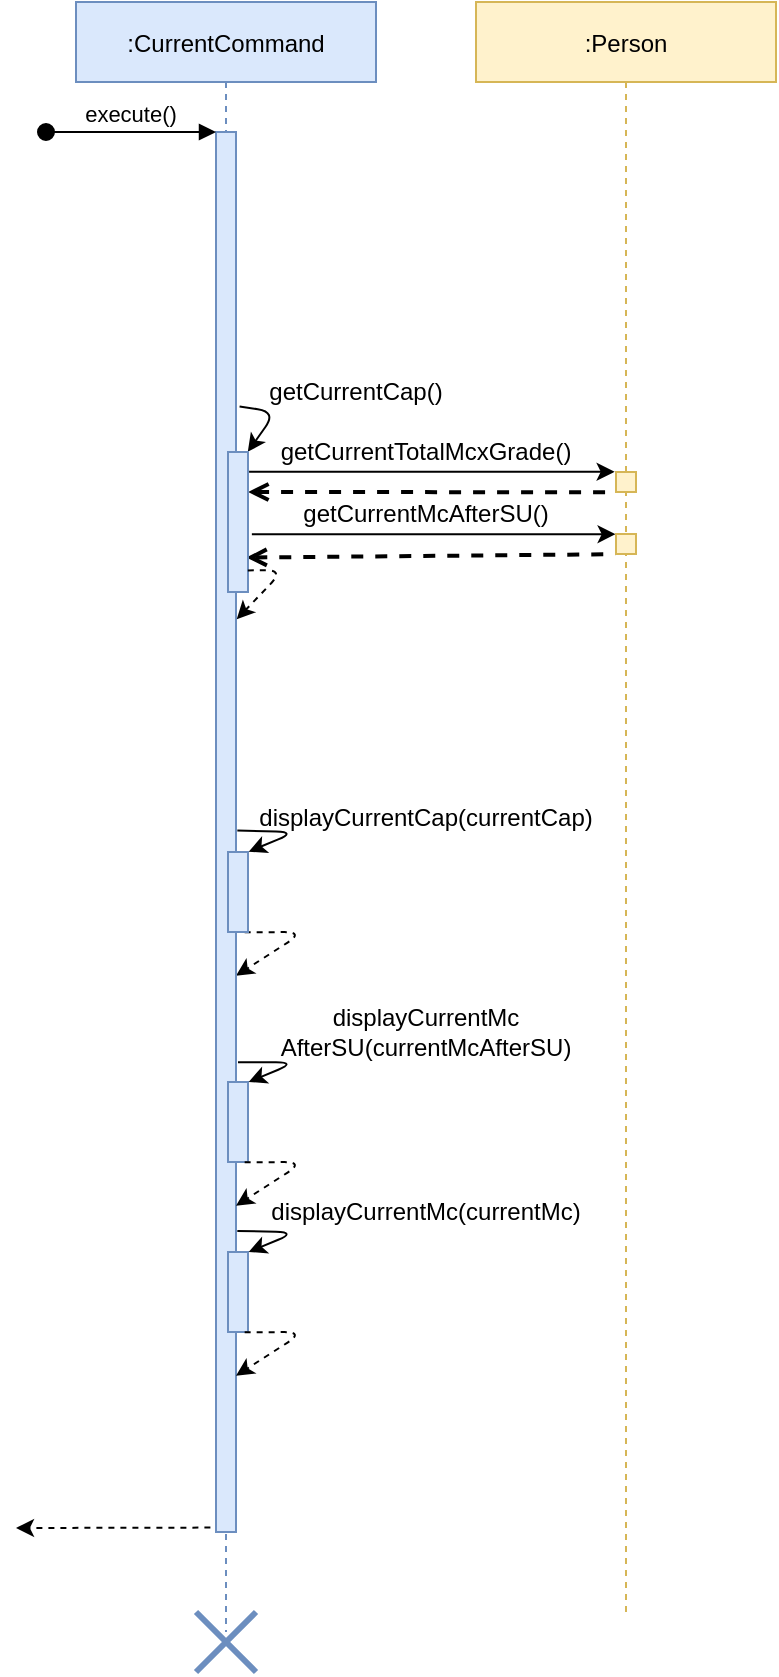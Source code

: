 <mxfile version="13.9.2" type="device"><diagram id="kgpKYQtTHZ0yAKxKKP6v" name="Page-1"><mxGraphModel dx="1038" dy="580" grid="1" gridSize="10" guides="1" tooltips="1" connect="1" arrows="1" fold="1" page="1" pageScale="1" pageWidth="827" pageHeight="1169" math="0" shadow="0"><root><mxCell id="0"/><mxCell id="1" parent="0"/><mxCell id="OehDhqGocTLMBrLsQ3r7-60" value=":Person" style="shape=umlLifeline;perimeter=lifelinePerimeter;container=0;collapsible=0;recursiveResize=0;rounded=0;shadow=0;strokeWidth=1;fillColor=#fff2cc;strokeColor=#d6b656;" parent="1" vertex="1"><mxGeometry x="270" y="25" width="150" height="805" as="geometry"/></mxCell><mxCell id="3nuBFxr9cyL0pnOWT2aG-1" value=":CurrentCommand" style="shape=umlLifeline;perimeter=lifelinePerimeter;container=0;collapsible=0;recursiveResize=0;rounded=0;shadow=0;strokeWidth=1;fillColor=#dae8fc;strokeColor=#6c8ebf;" parent="1" vertex="1"><mxGeometry x="70" y="25" width="150" height="815" as="geometry"/></mxCell><mxCell id="OehDhqGocTLMBrLsQ3r7-20" value="" style="endArrow=classic;html=1;exitX=1.179;exitY=0.196;exitDx=0;exitDy=0;exitPerimeter=0;entryX=0.989;entryY=-0.001;entryDx=0;entryDy=0;entryPerimeter=0;" parent="1" source="3nuBFxr9cyL0pnOWT2aG-2" target="OehDhqGocTLMBrLsQ3r7-10" edge="1"><mxGeometry width="50" height="50" relative="1" as="geometry"><mxPoint x="151.26" y="181.68" as="sourcePoint"/><mxPoint x="270" y="237" as="targetPoint"/><Array as="points"><mxPoint x="170" y="230"/></Array></mxGeometry></mxCell><mxCell id="OehDhqGocTLMBrLsQ3r7-21" value="getCurrentCap()" style="text;html=1;strokeColor=none;fillColor=none;align=center;verticalAlign=middle;whiteSpace=wrap;rounded=0;" parent="1" vertex="1"><mxGeometry x="150" y="210" width="120" height="20" as="geometry"/></mxCell><mxCell id="OehDhqGocTLMBrLsQ3r7-26" value="" style="endArrow=none;dashed=1;html=1;strokeWidth=2;entryX=-0.067;entryY=1.011;entryDx=0;entryDy=0;entryPerimeter=0;startArrow=open;startFill=0;exitX=1.007;exitY=0.286;exitDx=0;exitDy=0;exitPerimeter=0;" parent="1" source="OehDhqGocTLMBrLsQ3r7-10" target="OehDhqGocTLMBrLsQ3r7-14" edge="1"><mxGeometry width="50" height="50" relative="1" as="geometry"><mxPoint x="230" y="260" as="sourcePoint"/><mxPoint x="280" y="210" as="targetPoint"/></mxGeometry></mxCell><mxCell id="OehDhqGocTLMBrLsQ3r7-28" value="" style="endArrow=none;dashed=1;html=1;strokeWidth=2;entryX=-0.033;entryY=1.011;entryDx=0;entryDy=0;entryPerimeter=0;exitX=0.917;exitY=0.754;exitDx=0;exitDy=0;exitPerimeter=0;startArrow=open;startFill=0;" parent="1" source="OehDhqGocTLMBrLsQ3r7-10" target="OehDhqGocTLMBrLsQ3r7-25" edge="1"><mxGeometry width="50" height="50" relative="1" as="geometry"><mxPoint x="150" y="390.22" as="sourcePoint"/><mxPoint x="356.33" y="390" as="targetPoint"/></mxGeometry></mxCell><mxCell id="OehDhqGocTLMBrLsQ3r7-31" value="" style="endArrow=classic;html=1;entryX=-0.067;entryY=-0.011;entryDx=0;entryDy=0;entryPerimeter=0;exitX=1.054;exitY=0.141;exitDx=0;exitDy=0;exitPerimeter=0;" parent="1" source="OehDhqGocTLMBrLsQ3r7-10" target="OehDhqGocTLMBrLsQ3r7-14" edge="1"><mxGeometry width="50" height="50" relative="1" as="geometry"><mxPoint x="250" y="260" as="sourcePoint"/><mxPoint x="300" y="210" as="targetPoint"/></mxGeometry></mxCell><mxCell id="OehDhqGocTLMBrLsQ3r7-32" value="" style="endArrow=classic;html=1;exitX=1.193;exitY=0.588;exitDx=0;exitDy=0;exitPerimeter=0;entryX=-0.02;entryY=0.007;entryDx=0;entryDy=0;entryPerimeter=0;" parent="1" source="OehDhqGocTLMBrLsQ3r7-10" target="OehDhqGocTLMBrLsQ3r7-25" edge="1"><mxGeometry width="50" height="50" relative="1" as="geometry"><mxPoint x="156.0" y="260" as="sourcePoint"/><mxPoint x="360" y="260" as="targetPoint"/></mxGeometry></mxCell><mxCell id="OehDhqGocTLMBrLsQ3r7-36" value="getCurrentMcAfterSU()" style="text;html=1;strokeColor=none;fillColor=none;align=center;verticalAlign=middle;whiteSpace=wrap;rounded=0;" parent="1" vertex="1"><mxGeometry x="205" y="271" width="80" height="20" as="geometry"/></mxCell><mxCell id="OehDhqGocTLMBrLsQ3r7-39" value="" style="endArrow=classic;html=1;entryX=1.033;entryY=-0.004;entryDx=0;entryDy=0;entryPerimeter=0;exitX=1.067;exitY=0.499;exitDx=0;exitDy=0;exitPerimeter=0;" parent="1" source="3nuBFxr9cyL0pnOWT2aG-2" target="OehDhqGocTLMBrLsQ3r7-38" edge="1"><mxGeometry width="50" height="50" relative="1" as="geometry"><mxPoint x="156.0" y="300" as="sourcePoint"/><mxPoint x="162.0" y="328.432" as="targetPoint"/><Array as="points"><mxPoint x="180" y="440"/></Array></mxGeometry></mxCell><mxCell id="OehDhqGocTLMBrLsQ3r7-40" value="displayCurrentCap(currentCap)" style="text;html=1;strokeColor=none;fillColor=none;align=center;verticalAlign=middle;whiteSpace=wrap;rounded=0;" parent="1" vertex="1"><mxGeometry x="180" y="422.5" width="130" height="20" as="geometry"/></mxCell><mxCell id="OehDhqGocTLMBrLsQ3r7-41" value="" style="endArrow=classic;html=1;exitX=1.033;exitY=0.327;exitDx=0;exitDy=0;exitPerimeter=0;entryX=1.167;entryY=0.582;entryDx=0;entryDy=0;entryPerimeter=0;dashed=1;" parent="1" edge="1"><mxGeometry width="50" height="50" relative="1" as="geometry"><mxPoint x="154.33" y="490.15" as="sourcePoint"/><mxPoint x="150.0" y="511.9" as="targetPoint"/><Array as="points"><mxPoint x="184" y="490"/></Array></mxGeometry></mxCell><mxCell id="3nuBFxr9cyL0pnOWT2aG-2" value="" style="points=[];perimeter=orthogonalPerimeter;rounded=0;shadow=0;strokeWidth=1;fillColor=#dae8fc;strokeColor=#6c8ebf;" parent="1" vertex="1"><mxGeometry x="140" y="90" width="10" height="700" as="geometry"/></mxCell><mxCell id="3nuBFxr9cyL0pnOWT2aG-3" value="execute()" style="verticalAlign=bottom;startArrow=oval;endArrow=block;startSize=8;shadow=0;strokeWidth=1;labelBackgroundColor=none;" parent="1" edge="1"><mxGeometry x="70" y="20" as="geometry"><mxPoint x="55" y="90" as="sourcePoint"/><mxPoint x="140" y="90" as="targetPoint"/></mxGeometry></mxCell><mxCell id="OehDhqGocTLMBrLsQ3r7-14" value="" style="points=[];perimeter=orthogonalPerimeter;rounded=0;shadow=0;strokeWidth=1;fillColor=#fff2cc;strokeColor=#d6b656;" parent="1" vertex="1"><mxGeometry x="340" y="260" width="10" height="10" as="geometry"/></mxCell><mxCell id="OehDhqGocTLMBrLsQ3r7-25" value="" style="points=[];perimeter=orthogonalPerimeter;rounded=0;shadow=0;strokeWidth=1;fillColor=#fff2cc;strokeColor=#d6b656;" parent="1" vertex="1"><mxGeometry x="340" y="291" width="10" height="10" as="geometry"/></mxCell><mxCell id="OehDhqGocTLMBrLsQ3r7-10" value="" style="html=1;points=[];perimeter=orthogonalPerimeter;fillColor=#dae8fc;strokeColor=#6c8ebf;" parent="1" vertex="1"><mxGeometry x="146" y="250" width="10" height="70" as="geometry"/></mxCell><mxCell id="OehDhqGocTLMBrLsQ3r7-38" value="" style="html=1;points=[];perimeter=orthogonalPerimeter;fillColor=#dae8fc;strokeColor=#6c8ebf;" parent="1" vertex="1"><mxGeometry x="146" y="450" width="10" height="40" as="geometry"/></mxCell><mxCell id="OehDhqGocTLMBrLsQ3r7-80" value="" style="shape=umlDestroy;whiteSpace=wrap;html=1;strokeWidth=3;fillColor=#dae8fc;strokeColor=#6c8ebf;" parent="1" vertex="1"><mxGeometry x="130" y="830" width="30" height="30" as="geometry"/></mxCell><mxCell id="OehDhqGocTLMBrLsQ3r7-85" value="" style="endArrow=classic;html=1;exitX=0.991;exitY=0.846;exitDx=0;exitDy=0;exitPerimeter=0;entryX=1.037;entryY=0.348;entryDx=0;entryDy=0;entryPerimeter=0;dashed=1;" parent="1" source="OehDhqGocTLMBrLsQ3r7-10" target="3nuBFxr9cyL0pnOWT2aG-2" edge="1"><mxGeometry width="50" height="50" relative="1" as="geometry"><mxPoint x="156.0" y="280.0" as="sourcePoint"/><mxPoint x="160.1" y="302.77" as="targetPoint"/><Array as="points"><mxPoint x="174" y="309"/></Array></mxGeometry></mxCell><mxCell id="dairv-eJcPksWEv7Zhkv-2" value="getCurrentTotalMcxGrade()" style="text;html=1;strokeColor=none;fillColor=none;align=center;verticalAlign=middle;whiteSpace=wrap;rounded=0;" parent="1" vertex="1"><mxGeometry x="205" y="240" width="80" height="20" as="geometry"/></mxCell><mxCell id="dairv-eJcPksWEv7Zhkv-3" value="" style="html=1;points=[];perimeter=orthogonalPerimeter;fillColor=#dae8fc;strokeColor=#6c8ebf;" parent="1" vertex="1"><mxGeometry x="146" y="565" width="10" height="40" as="geometry"/></mxCell><mxCell id="dairv-eJcPksWEv7Zhkv-4" value="" style="html=1;points=[];perimeter=orthogonalPerimeter;fillColor=#dae8fc;strokeColor=#6c8ebf;" parent="1" vertex="1"><mxGeometry x="146" y="650" width="10" height="40" as="geometry"/></mxCell><mxCell id="dairv-eJcPksWEv7Zhkv-5" value="" style="endArrow=classic;html=1;entryX=1.033;entryY=-0.004;entryDx=0;entryDy=0;entryPerimeter=0;exitX=1.067;exitY=0.499;exitDx=0;exitDy=0;exitPerimeter=0;" parent="1" edge="1"><mxGeometry width="50" height="50" relative="1" as="geometry"><mxPoint x="150.67" y="639.46" as="sourcePoint"/><mxPoint x="156.33" y="650" as="targetPoint"/><Array as="points"><mxPoint x="180" y="640.16"/></Array></mxGeometry></mxCell><mxCell id="dairv-eJcPksWEv7Zhkv-6" value="" style="endArrow=classic;html=1;entryX=1.033;entryY=-0.004;entryDx=0;entryDy=0;entryPerimeter=0;" parent="1" edge="1"><mxGeometry width="50" height="50" relative="1" as="geometry"><mxPoint x="151" y="555.16" as="sourcePoint"/><mxPoint x="156.33" y="565" as="targetPoint"/><Array as="points"><mxPoint x="180" y="555.16"/></Array></mxGeometry></mxCell><mxCell id="dairv-eJcPksWEv7Zhkv-7" value="" style="endArrow=classic;html=1;exitX=1.033;exitY=0.327;exitDx=0;exitDy=0;exitPerimeter=0;entryX=1.167;entryY=0.582;entryDx=0;entryDy=0;entryPerimeter=0;dashed=1;" parent="1" edge="1"><mxGeometry width="50" height="50" relative="1" as="geometry"><mxPoint x="154.33" y="605.15" as="sourcePoint"/><mxPoint x="150.0" y="626.9" as="targetPoint"/><Array as="points"><mxPoint x="184" y="605"/></Array></mxGeometry></mxCell><mxCell id="dairv-eJcPksWEv7Zhkv-8" value="" style="endArrow=classic;html=1;exitX=1.033;exitY=0.327;exitDx=0;exitDy=0;exitPerimeter=0;entryX=1.167;entryY=0.582;entryDx=0;entryDy=0;entryPerimeter=0;dashed=1;" parent="1" edge="1"><mxGeometry width="50" height="50" relative="1" as="geometry"><mxPoint x="154.33" y="690.15" as="sourcePoint"/><mxPoint x="150.0" y="711.9" as="targetPoint"/><Array as="points"><mxPoint x="184" y="690"/></Array></mxGeometry></mxCell><mxCell id="wY30FbcSeY7t9xPOHs1w-1" value="displayCurrentMc&lt;br&gt;AfterSU(currentMcAfterSU)" style="text;html=1;strokeColor=none;fillColor=none;align=center;verticalAlign=middle;whiteSpace=wrap;rounded=0;" parent="1" vertex="1"><mxGeometry x="180" y="530" width="130" height="20" as="geometry"/></mxCell><mxCell id="wY30FbcSeY7t9xPOHs1w-2" value="displayCurrentMc(currentMc)" style="text;html=1;strokeColor=none;fillColor=none;align=center;verticalAlign=middle;whiteSpace=wrap;rounded=0;" parent="1" vertex="1"><mxGeometry x="180" y="620" width="130" height="20" as="geometry"/></mxCell><mxCell id="wY30FbcSeY7t9xPOHs1w-5" value="" style="endArrow=classic;html=1;exitX=-0.28;exitY=0.984;exitDx=0;exitDy=0;exitPerimeter=0;dashed=1;" parent="1" edge="1"><mxGeometry width="50" height="50" relative="1" as="geometry"><mxPoint x="137.2" y="787.8" as="sourcePoint"/><mxPoint x="40" y="788" as="targetPoint"/><Array as="points"/></mxGeometry></mxCell></root></mxGraphModel></diagram></mxfile>